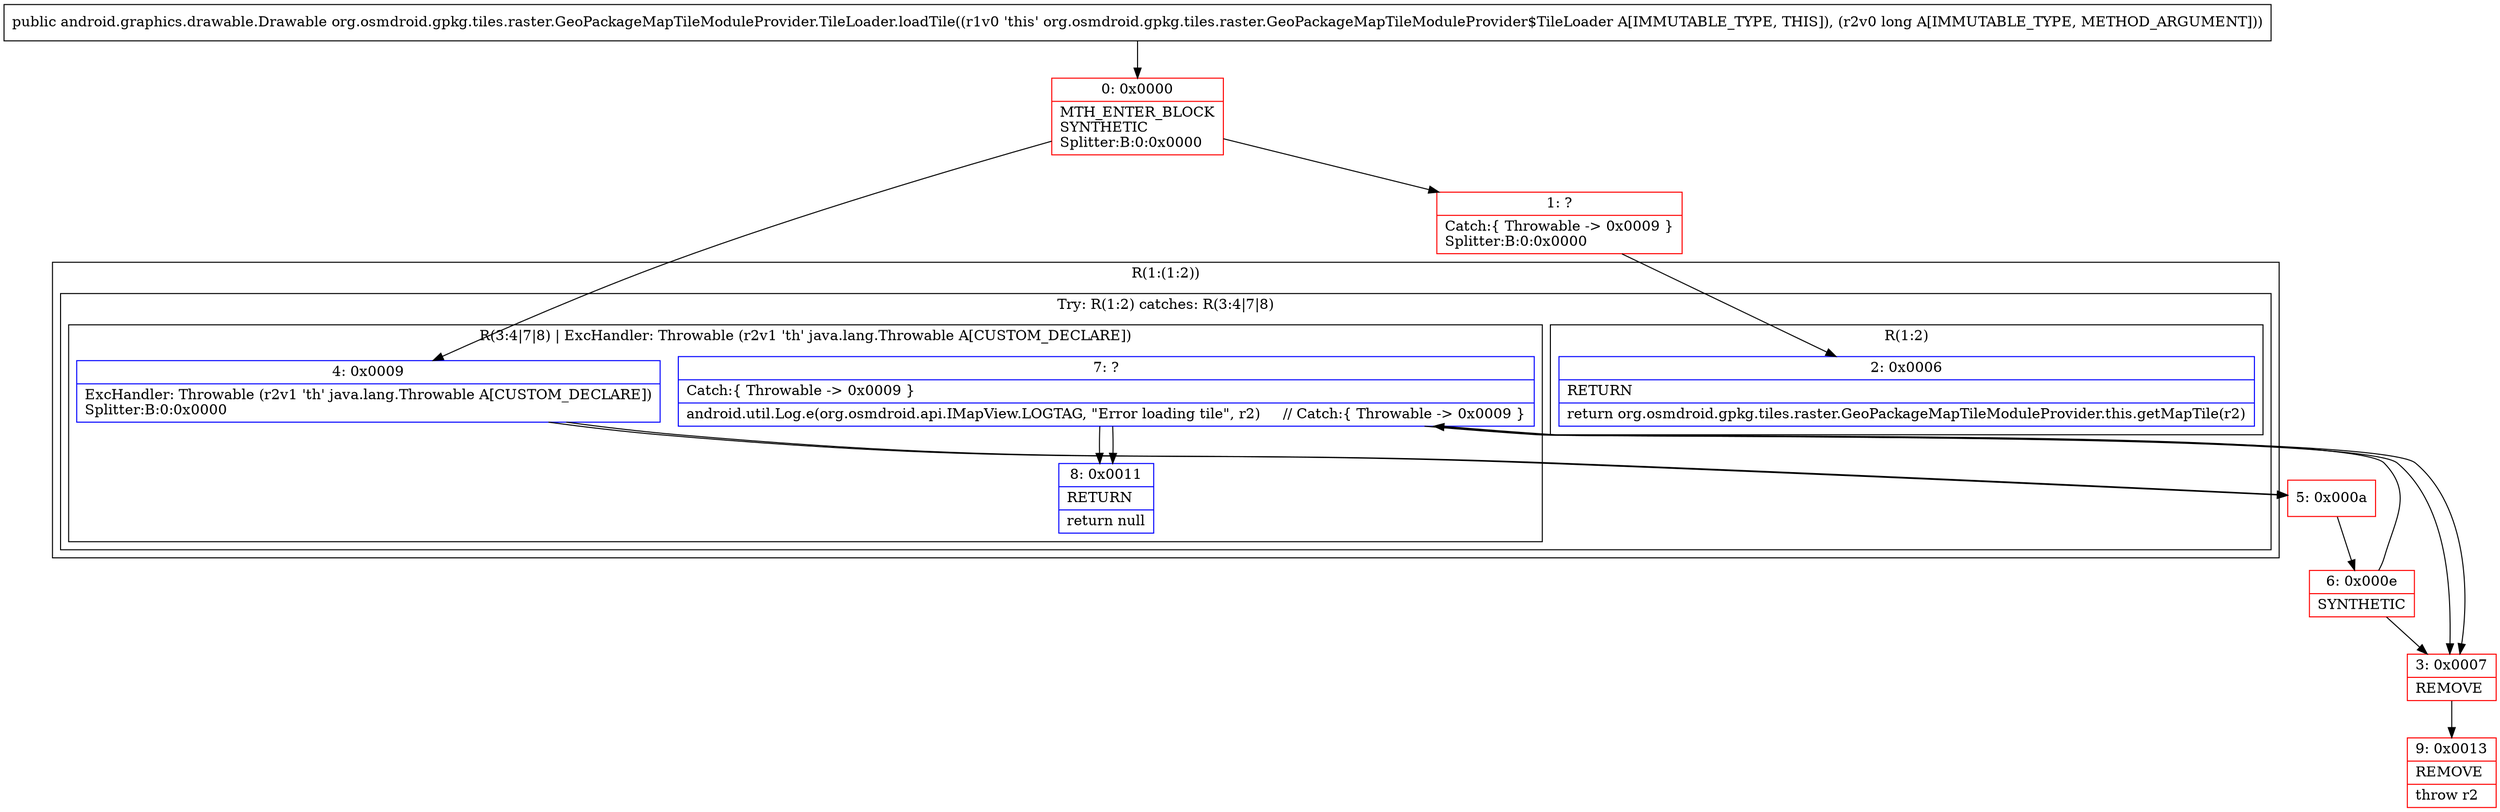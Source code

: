 digraph "CFG fororg.osmdroid.gpkg.tiles.raster.GeoPackageMapTileModuleProvider.TileLoader.loadTile(J)Landroid\/graphics\/drawable\/Drawable;" {
subgraph cluster_Region_1987663260 {
label = "R(1:(1:2))";
node [shape=record,color=blue];
subgraph cluster_TryCatchRegion_737763400 {
label = "Try: R(1:2) catches: R(3:4|7|8)";
node [shape=record,color=blue];
subgraph cluster_Region_1880387699 {
label = "R(1:2)";
node [shape=record,color=blue];
Node_2 [shape=record,label="{2\:\ 0x0006|RETURN\l|return org.osmdroid.gpkg.tiles.raster.GeoPackageMapTileModuleProvider.this.getMapTile(r2)\l}"];
}
subgraph cluster_Region_1719411862 {
label = "R(3:4|7|8) | ExcHandler: Throwable (r2v1 'th' java.lang.Throwable A[CUSTOM_DECLARE])\l";
node [shape=record,color=blue];
Node_4 [shape=record,label="{4\:\ 0x0009|ExcHandler: Throwable (r2v1 'th' java.lang.Throwable A[CUSTOM_DECLARE])\lSplitter:B:0:0x0000\l}"];
Node_7 [shape=record,label="{7\:\ ?|Catch:\{ Throwable \-\> 0x0009 \}\l|android.util.Log.e(org.osmdroid.api.IMapView.LOGTAG, \"Error loading tile\", r2)     \/\/ Catch:\{ Throwable \-\> 0x0009 \}\l}"];
Node_8 [shape=record,label="{8\:\ 0x0011|RETURN\l|return null\l}"];
}
}
}
subgraph cluster_Region_1719411862 {
label = "R(3:4|7|8) | ExcHandler: Throwable (r2v1 'th' java.lang.Throwable A[CUSTOM_DECLARE])\l";
node [shape=record,color=blue];
Node_4 [shape=record,label="{4\:\ 0x0009|ExcHandler: Throwable (r2v1 'th' java.lang.Throwable A[CUSTOM_DECLARE])\lSplitter:B:0:0x0000\l}"];
Node_7 [shape=record,label="{7\:\ ?|Catch:\{ Throwable \-\> 0x0009 \}\l|android.util.Log.e(org.osmdroid.api.IMapView.LOGTAG, \"Error loading tile\", r2)     \/\/ Catch:\{ Throwable \-\> 0x0009 \}\l}"];
Node_8 [shape=record,label="{8\:\ 0x0011|RETURN\l|return null\l}"];
}
Node_0 [shape=record,color=red,label="{0\:\ 0x0000|MTH_ENTER_BLOCK\lSYNTHETIC\lSplitter:B:0:0x0000\l}"];
Node_1 [shape=record,color=red,label="{1\:\ ?|Catch:\{ Throwable \-\> 0x0009 \}\lSplitter:B:0:0x0000\l}"];
Node_3 [shape=record,color=red,label="{3\:\ 0x0007|REMOVE\l}"];
Node_5 [shape=record,color=red,label="{5\:\ 0x000a}"];
Node_6 [shape=record,color=red,label="{6\:\ 0x000e|SYNTHETIC\l}"];
Node_9 [shape=record,color=red,label="{9\:\ 0x0013|REMOVE\l|throw r2\l}"];
MethodNode[shape=record,label="{public android.graphics.drawable.Drawable org.osmdroid.gpkg.tiles.raster.GeoPackageMapTileModuleProvider.TileLoader.loadTile((r1v0 'this' org.osmdroid.gpkg.tiles.raster.GeoPackageMapTileModuleProvider$TileLoader A[IMMUTABLE_TYPE, THIS]), (r2v0 long A[IMMUTABLE_TYPE, METHOD_ARGUMENT])) }"];
MethodNode -> Node_0;
Node_4 -> Node_5;
Node_7 -> Node_8;
Node_7 -> Node_3;
Node_4 -> Node_5;
Node_7 -> Node_8;
Node_7 -> Node_3;
Node_0 -> Node_1;
Node_0 -> Node_4;
Node_1 -> Node_2;
Node_3 -> Node_9;
Node_5 -> Node_6;
Node_6 -> Node_7;
Node_6 -> Node_3;
}

